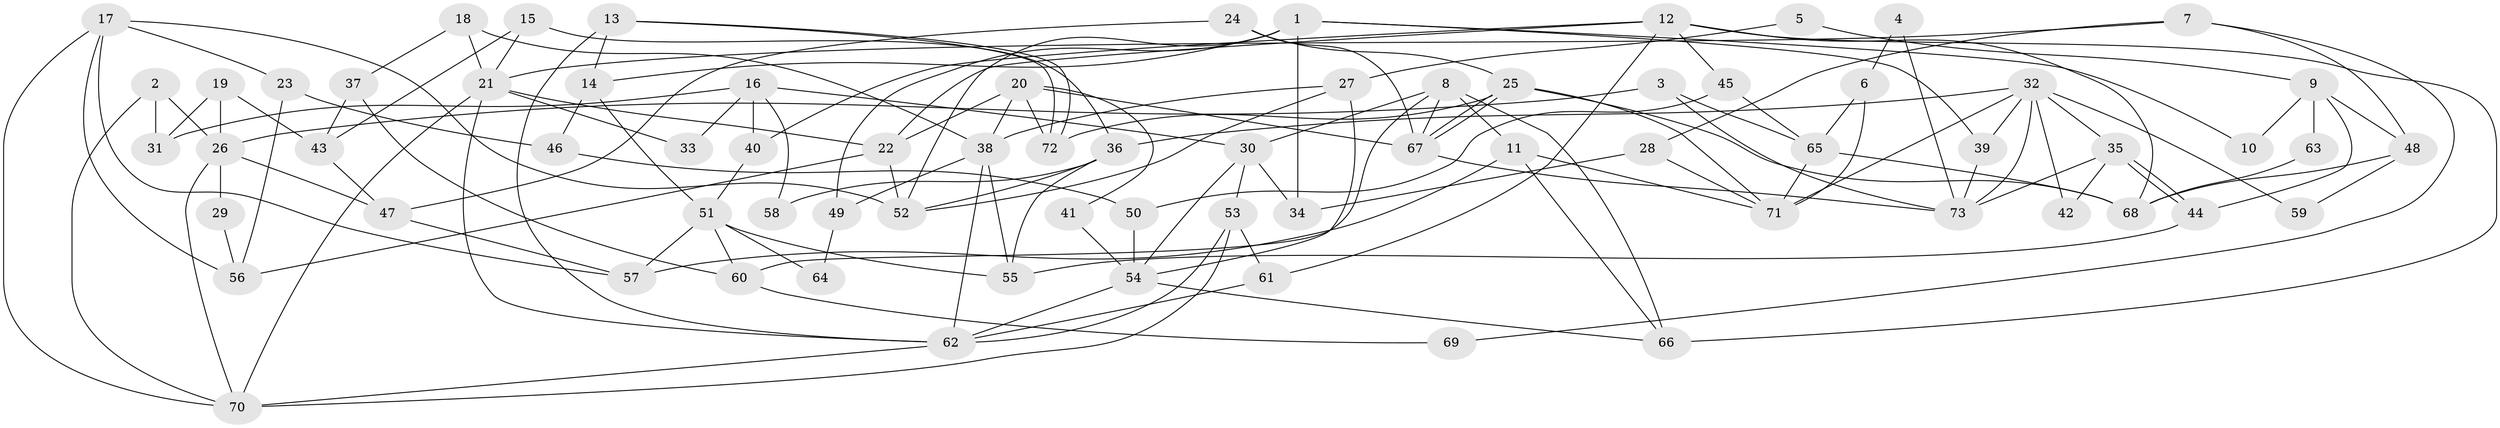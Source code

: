 // Generated by graph-tools (version 1.1) at 2025/50/03/09/25 03:50:05]
// undirected, 73 vertices, 146 edges
graph export_dot {
graph [start="1"]
  node [color=gray90,style=filled];
  1;
  2;
  3;
  4;
  5;
  6;
  7;
  8;
  9;
  10;
  11;
  12;
  13;
  14;
  15;
  16;
  17;
  18;
  19;
  20;
  21;
  22;
  23;
  24;
  25;
  26;
  27;
  28;
  29;
  30;
  31;
  32;
  33;
  34;
  35;
  36;
  37;
  38;
  39;
  40;
  41;
  42;
  43;
  44;
  45;
  46;
  47;
  48;
  49;
  50;
  51;
  52;
  53;
  54;
  55;
  56;
  57;
  58;
  59;
  60;
  61;
  62;
  63;
  64;
  65;
  66;
  67;
  68;
  69;
  70;
  71;
  72;
  73;
  1 -- 39;
  1 -- 52;
  1 -- 10;
  1 -- 14;
  1 -- 34;
  1 -- 49;
  2 -- 26;
  2 -- 70;
  2 -- 31;
  3 -- 65;
  3 -- 73;
  3 -- 26;
  4 -- 73;
  4 -- 6;
  5 -- 27;
  5 -- 9;
  6 -- 65;
  6 -- 71;
  7 -- 28;
  7 -- 21;
  7 -- 48;
  7 -- 69;
  8 -- 30;
  8 -- 67;
  8 -- 11;
  8 -- 60;
  8 -- 66;
  9 -- 48;
  9 -- 44;
  9 -- 10;
  9 -- 63;
  11 -- 66;
  11 -- 57;
  11 -- 71;
  12 -- 66;
  12 -- 22;
  12 -- 40;
  12 -- 45;
  12 -- 61;
  12 -- 68;
  13 -- 72;
  13 -- 72;
  13 -- 62;
  13 -- 14;
  14 -- 46;
  14 -- 51;
  15 -- 21;
  15 -- 43;
  15 -- 36;
  16 -- 30;
  16 -- 40;
  16 -- 31;
  16 -- 33;
  16 -- 58;
  17 -- 56;
  17 -- 70;
  17 -- 23;
  17 -- 52;
  17 -- 57;
  18 -- 37;
  18 -- 21;
  18 -- 38;
  19 -- 26;
  19 -- 31;
  19 -- 43;
  20 -- 72;
  20 -- 38;
  20 -- 22;
  20 -- 41;
  20 -- 67;
  21 -- 62;
  21 -- 22;
  21 -- 33;
  21 -- 70;
  22 -- 52;
  22 -- 56;
  23 -- 46;
  23 -- 56;
  24 -- 67;
  24 -- 47;
  24 -- 25;
  25 -- 67;
  25 -- 67;
  25 -- 68;
  25 -- 71;
  25 -- 72;
  26 -- 70;
  26 -- 29;
  26 -- 47;
  27 -- 52;
  27 -- 38;
  27 -- 54;
  28 -- 71;
  28 -- 34;
  29 -- 56;
  30 -- 54;
  30 -- 53;
  30 -- 34;
  32 -- 71;
  32 -- 73;
  32 -- 35;
  32 -- 36;
  32 -- 39;
  32 -- 42;
  32 -- 59;
  35 -- 44;
  35 -- 44;
  35 -- 42;
  35 -- 73;
  36 -- 52;
  36 -- 55;
  36 -- 58;
  37 -- 43;
  37 -- 60;
  38 -- 55;
  38 -- 49;
  38 -- 62;
  39 -- 73;
  40 -- 51;
  41 -- 54;
  43 -- 47;
  44 -- 55;
  45 -- 65;
  45 -- 50;
  46 -- 50;
  47 -- 57;
  48 -- 68;
  48 -- 59;
  49 -- 64;
  50 -- 54;
  51 -- 57;
  51 -- 55;
  51 -- 60;
  51 -- 64;
  53 -- 70;
  53 -- 62;
  53 -- 61;
  54 -- 62;
  54 -- 66;
  60 -- 69;
  61 -- 62;
  62 -- 70;
  63 -- 68;
  65 -- 68;
  65 -- 71;
  67 -- 73;
}
